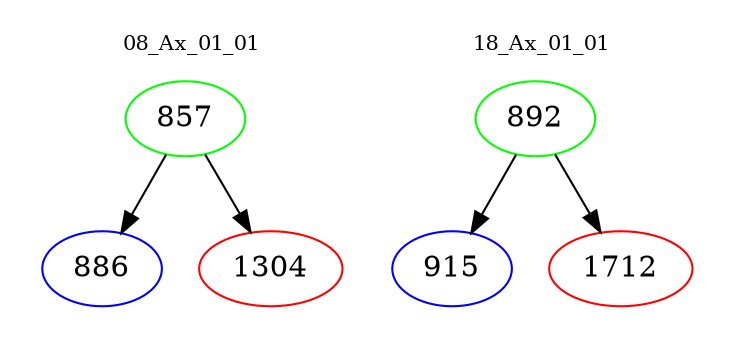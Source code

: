digraph{
subgraph cluster_0 {
color = white
label = "08_Ax_01_01";
fontsize=10;
T0_857 [label="857", color="green"]
T0_857 -> T0_886 [color="black"]
T0_886 [label="886", color="blue"]
T0_857 -> T0_1304 [color="black"]
T0_1304 [label="1304", color="red"]
}
subgraph cluster_1 {
color = white
label = "18_Ax_01_01";
fontsize=10;
T1_892 [label="892", color="green"]
T1_892 -> T1_915 [color="black"]
T1_915 [label="915", color="blue"]
T1_892 -> T1_1712 [color="black"]
T1_1712 [label="1712", color="red"]
}
}
